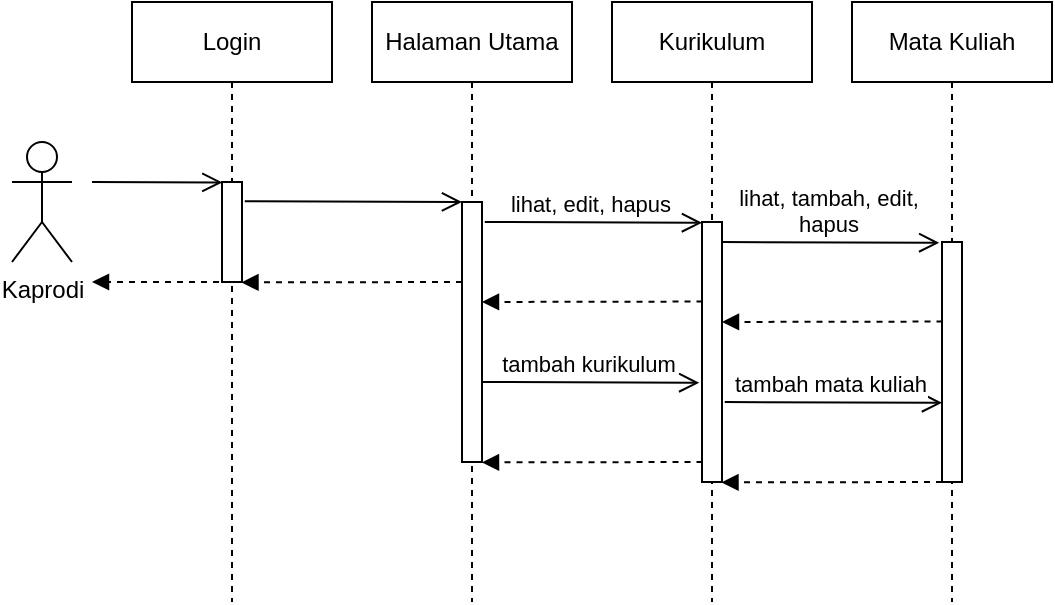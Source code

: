 <mxfile version="16.5.1" type="device"><diagram id="-zOtmoME2N4z-VuWwMPf" name="Page-1"><mxGraphModel dx="755" dy="490" grid="1" gridSize="10" guides="1" tooltips="1" connect="1" arrows="1" fold="1" page="1" pageScale="1" pageWidth="827" pageHeight="1169" math="0" shadow="0"><root><mxCell id="0"/><mxCell id="1" parent="0"/><mxCell id="DJHYXLMRj0ADEmUobNe2-7" value="Kaprodi" style="shape=umlActor;verticalLabelPosition=bottom;verticalAlign=top;html=1;outlineConnect=0;" vertex="1" parent="1"><mxGeometry x="60" y="90" width="30" height="60" as="geometry"/></mxCell><mxCell id="DJHYXLMRj0ADEmUobNe2-17" value="Login" style="shape=umlLifeline;perimeter=lifelinePerimeter;whiteSpace=wrap;html=1;container=1;collapsible=0;recursiveResize=0;outlineConnect=0;" vertex="1" parent="1"><mxGeometry x="120" y="20" width="100" height="300" as="geometry"/></mxCell><mxCell id="DJHYXLMRj0ADEmUobNe2-18" value="" style="html=1;points=[];perimeter=orthogonalPerimeter;" vertex="1" parent="DJHYXLMRj0ADEmUobNe2-17"><mxGeometry x="45" y="90" width="10" height="50" as="geometry"/></mxCell><mxCell id="DJHYXLMRj0ADEmUobNe2-19" value="Halaman Utama" style="shape=umlLifeline;perimeter=lifelinePerimeter;whiteSpace=wrap;html=1;container=1;collapsible=0;recursiveResize=0;outlineConnect=0;" vertex="1" parent="1"><mxGeometry x="240" y="20" width="100" height="300" as="geometry"/></mxCell><mxCell id="DJHYXLMRj0ADEmUobNe2-20" value="" style="html=1;points=[];perimeter=orthogonalPerimeter;" vertex="1" parent="DJHYXLMRj0ADEmUobNe2-19"><mxGeometry x="45" y="100" width="10" height="130" as="geometry"/></mxCell><mxCell id="DJHYXLMRj0ADEmUobNe2-35" value="" style="html=1;verticalAlign=bottom;labelBackgroundColor=none;endArrow=block;endFill=1;dashed=1;rounded=0;entryX=0.974;entryY=1.004;entryDx=0;entryDy=0;entryPerimeter=0;" edge="1" parent="DJHYXLMRj0ADEmUobNe2-19" target="DJHYXLMRj0ADEmUobNe2-18"><mxGeometry width="160" relative="1" as="geometry"><mxPoint x="45" y="140" as="sourcePoint"/><mxPoint x="-24.5" y="140" as="targetPoint"/></mxGeometry></mxCell><mxCell id="DJHYXLMRj0ADEmUobNe2-36" value="" style="html=1;verticalAlign=bottom;labelBackgroundColor=none;endArrow=block;endFill=1;dashed=1;rounded=0;entryX=0.974;entryY=1.004;entryDx=0;entryDy=0;entryPerimeter=0;" edge="1" parent="DJHYXLMRj0ADEmUobNe2-19"><mxGeometry width="160" relative="1" as="geometry"><mxPoint x="165.26" y="149.78" as="sourcePoint"/><mxPoint x="55" y="149.98" as="targetPoint"/></mxGeometry></mxCell><mxCell id="DJHYXLMRj0ADEmUobNe2-38" value="" style="endArrow=open;startArrow=none;endFill=0;startFill=0;endSize=8;html=1;verticalAlign=bottom;labelBackgroundColor=none;strokeWidth=1;rounded=0;exitX=1.139;exitY=0.192;exitDx=0;exitDy=0;exitPerimeter=0;" edge="1" parent="DJHYXLMRj0ADEmUobNe2-19"><mxGeometry width="160" relative="1" as="geometry"><mxPoint x="55" y="190" as="sourcePoint"/><mxPoint x="163.61" y="190.4" as="targetPoint"/></mxGeometry></mxCell><mxCell id="DJHYXLMRj0ADEmUobNe2-39" value="tambah kurikulum" style="edgeLabel;html=1;align=center;verticalAlign=bottom;resizable=0;points=[];" vertex="1" connectable="0" parent="DJHYXLMRj0ADEmUobNe2-38"><mxGeometry x="-0.202" y="1" relative="1" as="geometry"><mxPoint x="9" as="offset"/></mxGeometry></mxCell><mxCell id="DJHYXLMRj0ADEmUobNe2-44" value="" style="html=1;verticalAlign=bottom;labelBackgroundColor=none;endArrow=block;endFill=1;dashed=1;rounded=0;entryX=0.974;entryY=1.004;entryDx=0;entryDy=0;entryPerimeter=0;" edge="1" parent="DJHYXLMRj0ADEmUobNe2-19"><mxGeometry width="160" relative="1" as="geometry"><mxPoint x="165.26" y="230.0" as="sourcePoint"/><mxPoint x="55" y="230.2" as="targetPoint"/></mxGeometry></mxCell><mxCell id="DJHYXLMRj0ADEmUobNe2-21" value="Kurikulum" style="shape=umlLifeline;perimeter=lifelinePerimeter;whiteSpace=wrap;html=1;container=1;collapsible=0;recursiveResize=0;outlineConnect=0;" vertex="1" parent="1"><mxGeometry x="360" y="20" width="100" height="300" as="geometry"/></mxCell><mxCell id="DJHYXLMRj0ADEmUobNe2-22" value="" style="html=1;points=[];perimeter=orthogonalPerimeter;" vertex="1" parent="DJHYXLMRj0ADEmUobNe2-21"><mxGeometry x="45" y="110" width="10" height="130" as="geometry"/></mxCell><mxCell id="DJHYXLMRj0ADEmUobNe2-29" value="" style="endArrow=open;startArrow=none;endFill=0;startFill=0;endSize=8;html=1;verticalAlign=bottom;labelBackgroundColor=none;strokeWidth=1;rounded=0;exitX=1.139;exitY=0.192;exitDx=0;exitDy=0;exitPerimeter=0;" edge="1" parent="DJHYXLMRj0ADEmUobNe2-21"><mxGeometry width="160" relative="1" as="geometry"><mxPoint x="-63.61" y="110.0" as="sourcePoint"/><mxPoint x="45" y="110.4" as="targetPoint"/></mxGeometry></mxCell><mxCell id="DJHYXLMRj0ADEmUobNe2-30" value="lihat, edit, hapus" style="edgeLabel;html=1;align=center;verticalAlign=bottom;resizable=0;points=[];" vertex="1" connectable="0" parent="DJHYXLMRj0ADEmUobNe2-29"><mxGeometry x="-0.202" y="1" relative="1" as="geometry"><mxPoint x="9" as="offset"/></mxGeometry></mxCell><mxCell id="DJHYXLMRj0ADEmUobNe2-33" value="" style="endArrow=open;startArrow=none;endFill=0;startFill=0;endSize=8;html=1;verticalAlign=bottom;labelBackgroundColor=none;strokeWidth=1;rounded=0;exitX=1.139;exitY=0.192;exitDx=0;exitDy=0;exitPerimeter=0;" edge="1" parent="DJHYXLMRj0ADEmUobNe2-21"><mxGeometry width="160" relative="1" as="geometry"><mxPoint x="55" y="120" as="sourcePoint"/><mxPoint x="163.61" y="120.4" as="targetPoint"/></mxGeometry></mxCell><mxCell id="DJHYXLMRj0ADEmUobNe2-34" value="lihat, tambah, edit, &lt;br&gt;hapus" style="edgeLabel;html=1;align=center;verticalAlign=bottom;resizable=0;points=[];" vertex="1" connectable="0" parent="DJHYXLMRj0ADEmUobNe2-33"><mxGeometry x="-0.202" y="1" relative="1" as="geometry"><mxPoint x="9" as="offset"/></mxGeometry></mxCell><mxCell id="DJHYXLMRj0ADEmUobNe2-37" value="" style="html=1;verticalAlign=bottom;labelBackgroundColor=none;endArrow=block;endFill=1;dashed=1;rounded=0;entryX=0.974;entryY=1.004;entryDx=0;entryDy=0;entryPerimeter=0;" edge="1" parent="DJHYXLMRj0ADEmUobNe2-21"><mxGeometry width="160" relative="1" as="geometry"><mxPoint x="165.26" y="159.78" as="sourcePoint"/><mxPoint x="55" y="159.98" as="targetPoint"/></mxGeometry></mxCell><mxCell id="DJHYXLMRj0ADEmUobNe2-23" value="Mata Kuliah" style="shape=umlLifeline;perimeter=lifelinePerimeter;whiteSpace=wrap;html=1;container=1;collapsible=0;recursiveResize=0;outlineConnect=0;" vertex="1" parent="1"><mxGeometry x="480" y="20" width="100" height="300" as="geometry"/></mxCell><mxCell id="DJHYXLMRj0ADEmUobNe2-24" value="" style="html=1;points=[];perimeter=orthogonalPerimeter;" vertex="1" parent="DJHYXLMRj0ADEmUobNe2-23"><mxGeometry x="45" y="120" width="10" height="120" as="geometry"/></mxCell><mxCell id="DJHYXLMRj0ADEmUobNe2-40" value="" style="endArrow=open;startArrow=none;endFill=0;startFill=0;endSize=8;html=1;verticalAlign=bottom;labelBackgroundColor=none;strokeWidth=1;rounded=0;exitX=1.139;exitY=0.192;exitDx=0;exitDy=0;exitPerimeter=0;" edge="1" parent="DJHYXLMRj0ADEmUobNe2-23"><mxGeometry width="160" relative="1" as="geometry"><mxPoint x="-63.61" y="200.0" as="sourcePoint"/><mxPoint x="45" y="200.4" as="targetPoint"/></mxGeometry></mxCell><mxCell id="DJHYXLMRj0ADEmUobNe2-41" value="tambah mata kuliah" style="edgeLabel;html=1;align=center;verticalAlign=bottom;resizable=0;points=[];" vertex="1" connectable="0" parent="DJHYXLMRj0ADEmUobNe2-40"><mxGeometry x="-0.202" y="1" relative="1" as="geometry"><mxPoint x="9" as="offset"/></mxGeometry></mxCell><mxCell id="DJHYXLMRj0ADEmUobNe2-42" value="" style="html=1;verticalAlign=bottom;labelBackgroundColor=none;endArrow=block;endFill=1;dashed=1;rounded=0;entryX=0.974;entryY=1.004;entryDx=0;entryDy=0;entryPerimeter=0;" edge="1" parent="DJHYXLMRj0ADEmUobNe2-23"><mxGeometry width="160" relative="1" as="geometry"><mxPoint x="45" y="240" as="sourcePoint"/><mxPoint x="-65.26" y="240.2" as="targetPoint"/></mxGeometry></mxCell><mxCell id="DJHYXLMRj0ADEmUobNe2-26" value="" style="endArrow=open;startArrow=none;endFill=0;startFill=0;endSize=8;html=1;verticalAlign=bottom;labelBackgroundColor=none;strokeWidth=1;rounded=0;entryX=0.018;entryY=0.004;entryDx=0;entryDy=0;entryPerimeter=0;" edge="1" parent="1" target="DJHYXLMRj0ADEmUobNe2-18"><mxGeometry width="160" relative="1" as="geometry"><mxPoint x="100" y="110" as="sourcePoint"/><mxPoint x="360" y="160" as="targetPoint"/></mxGeometry></mxCell><mxCell id="DJHYXLMRj0ADEmUobNe2-27" value="" style="html=1;verticalAlign=bottom;labelBackgroundColor=none;endArrow=block;endFill=1;dashed=1;rounded=0;" edge="1" parent="1" source="DJHYXLMRj0ADEmUobNe2-17"><mxGeometry width="160" relative="1" as="geometry"><mxPoint x="200" y="240" as="sourcePoint"/><mxPoint x="100" y="160" as="targetPoint"/></mxGeometry></mxCell><mxCell id="DJHYXLMRj0ADEmUobNe2-28" value="" style="endArrow=open;startArrow=none;endFill=0;startFill=0;endSize=8;html=1;verticalAlign=bottom;labelBackgroundColor=none;strokeWidth=1;rounded=0;exitX=1.139;exitY=0.192;exitDx=0;exitDy=0;exitPerimeter=0;" edge="1" parent="1" source="DJHYXLMRj0ADEmUobNe2-18" target="DJHYXLMRj0ADEmUobNe2-20"><mxGeometry width="160" relative="1" as="geometry"><mxPoint x="170" y="119" as="sourcePoint"/><mxPoint x="179.5" y="120" as="targetPoint"/></mxGeometry></mxCell></root></mxGraphModel></diagram></mxfile>
